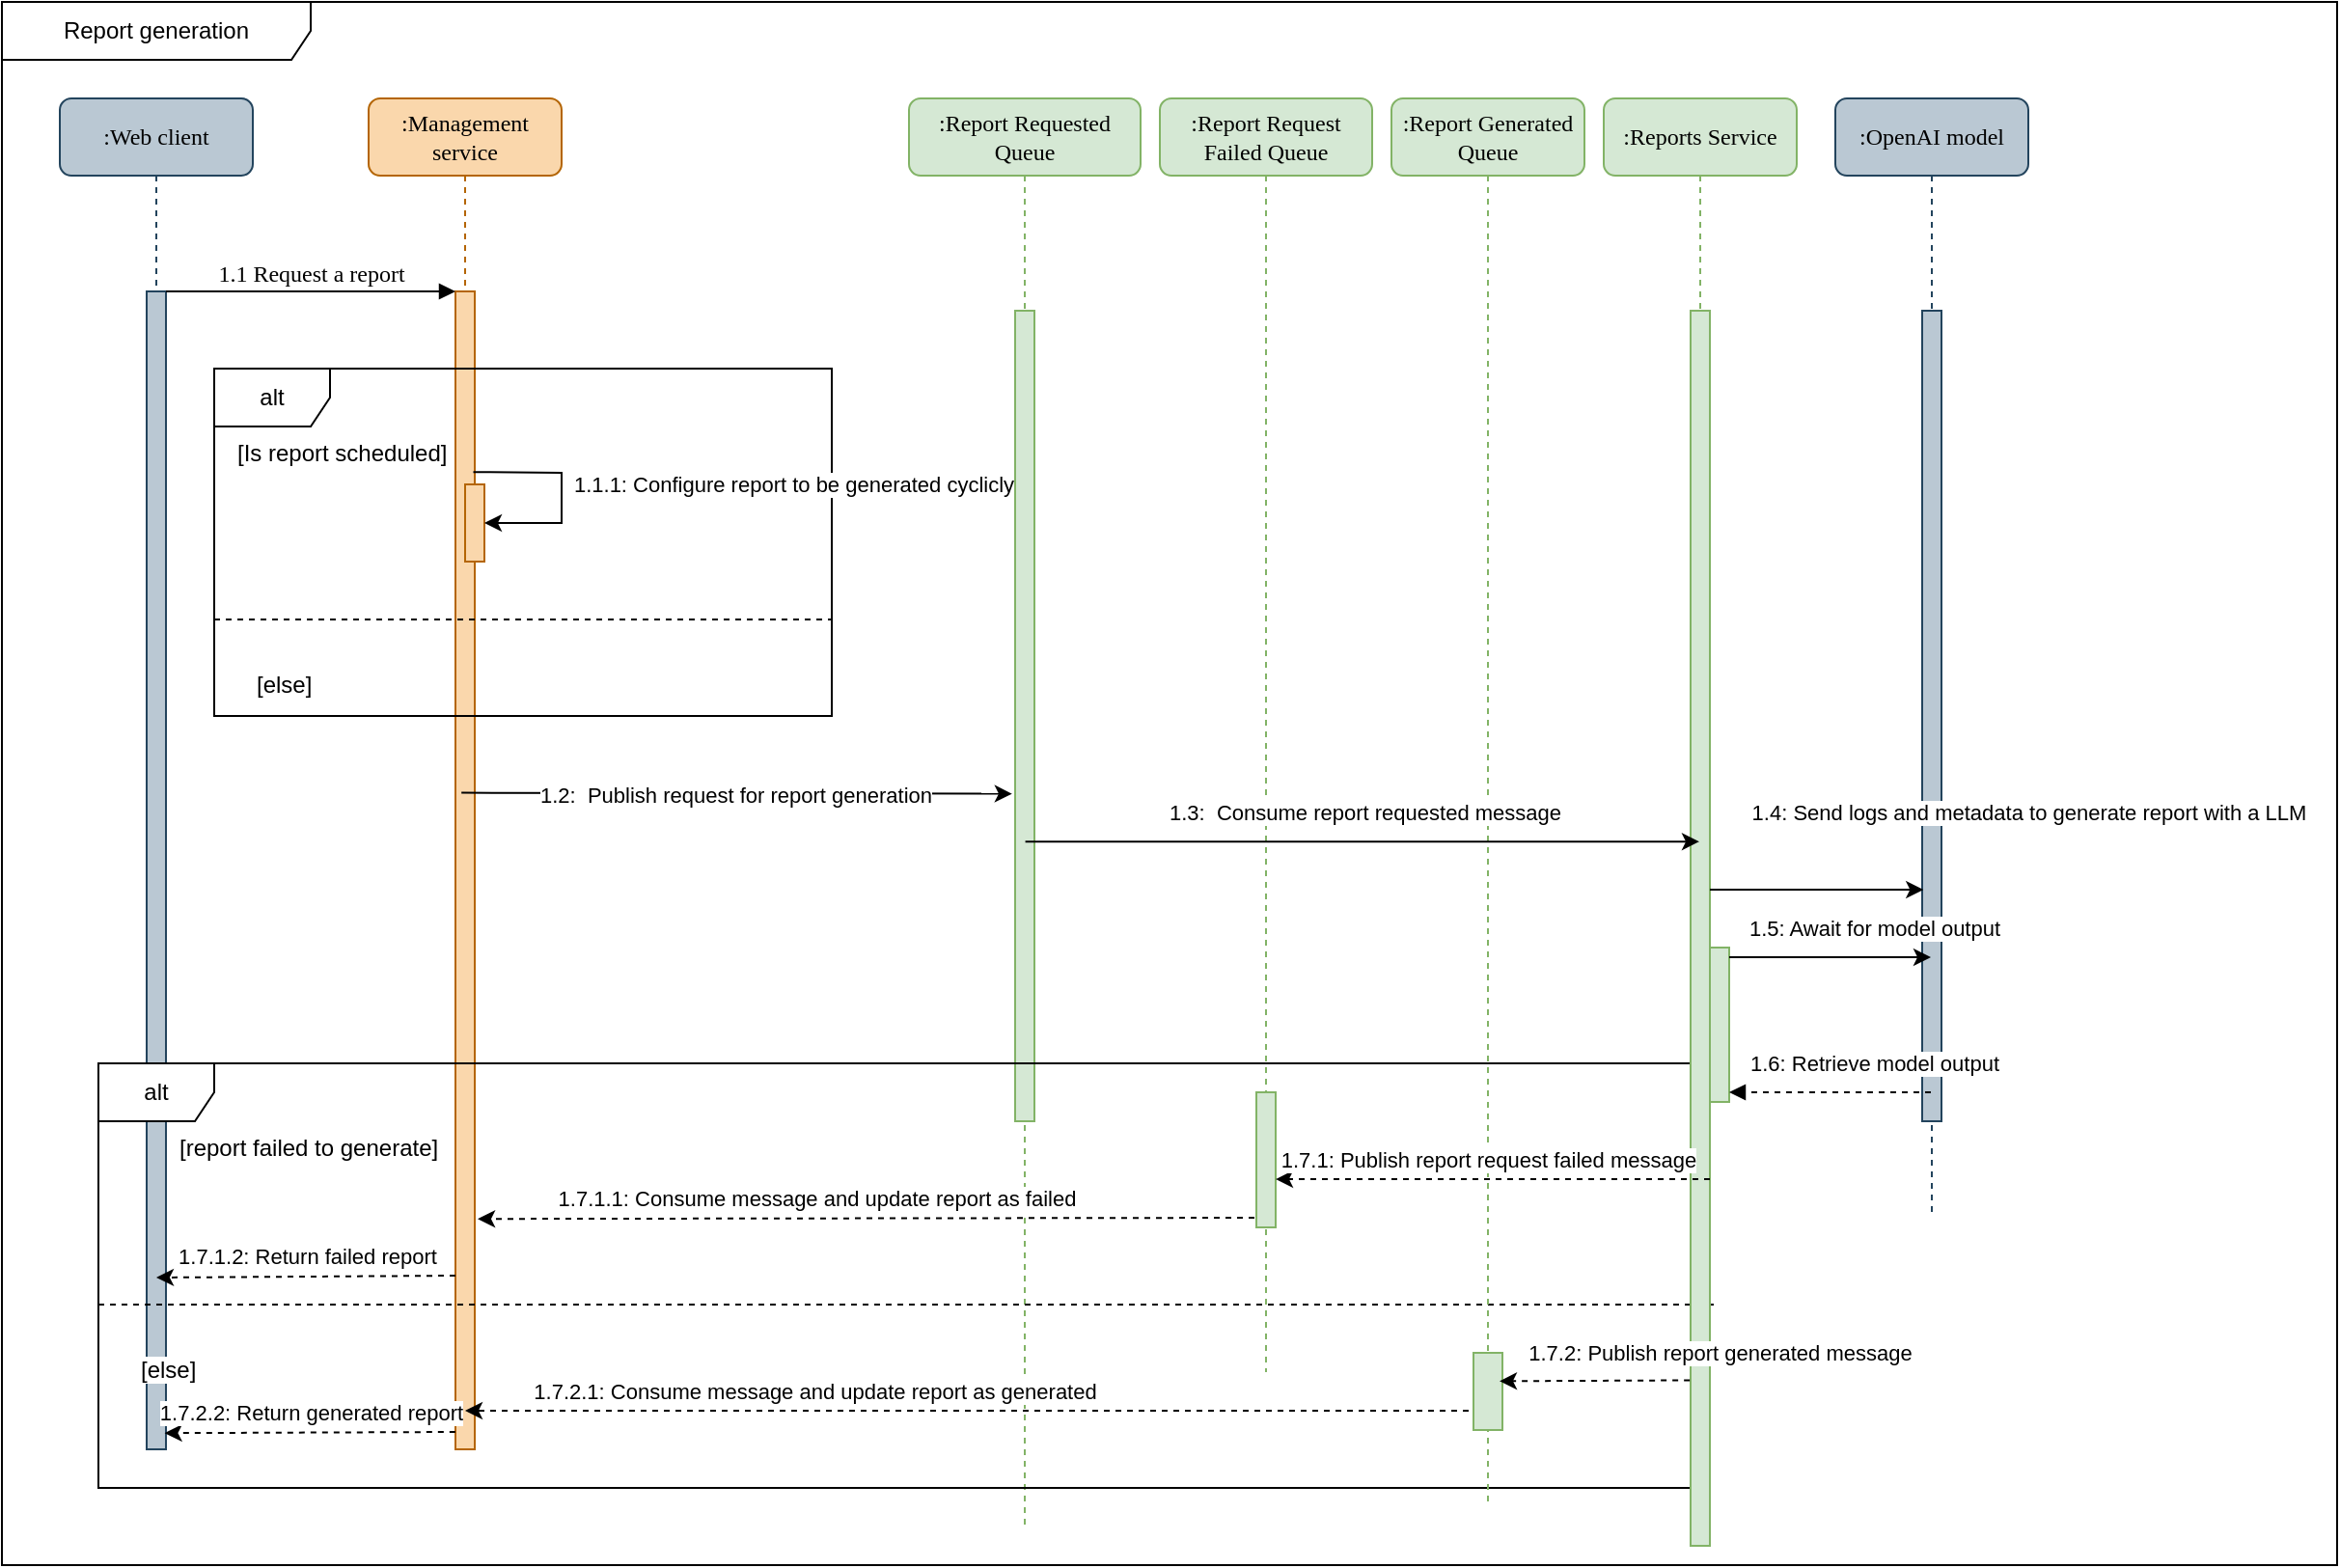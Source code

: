 <mxfile version="24.9.3">
  <diagram name="Page-1" id="13e1069c-82ec-6db2-03f1-153e76fe0fe0">
    <mxGraphModel dx="1490" dy="1566" grid="1" gridSize="10" guides="1" tooltips="1" connect="1" arrows="1" fold="1" page="1" pageScale="1" pageWidth="1100" pageHeight="850" background="none" math="0" shadow="0">
      <root>
        <mxCell id="0" />
        <mxCell id="1" parent="0" />
        <mxCell id="ALFuxbj99j44AXitxbVv-17" value=":OpenAI model" style="shape=umlLifeline;perimeter=lifelinePerimeter;whiteSpace=wrap;html=1;container=1;collapsible=0;recursiveResize=0;outlineConnect=0;rounded=1;shadow=0;comic=0;labelBackgroundColor=none;strokeWidth=1;fontFamily=Verdana;fontSize=12;align=center;fillColor=#bac8d3;strokeColor=#23445d;" vertex="1" parent="1">
          <mxGeometry x="950" y="90" width="100" height="580" as="geometry" />
        </mxCell>
        <mxCell id="ALFuxbj99j44AXitxbVv-18" value="" style="html=1;points=[];perimeter=orthogonalPerimeter;rounded=0;shadow=0;comic=0;labelBackgroundColor=none;strokeWidth=1;fontFamily=Verdana;fontSize=12;align=center;fillColor=#bac8d3;strokeColor=#23445d;" vertex="1" parent="ALFuxbj99j44AXitxbVv-17">
          <mxGeometry x="45" y="110" width="10" height="420" as="geometry" />
        </mxCell>
        <mxCell id="7baba1c4bc27f4b0-2" value=":Management service" style="shape=umlLifeline;perimeter=lifelinePerimeter;whiteSpace=wrap;html=1;container=1;collapsible=0;recursiveResize=0;outlineConnect=0;rounded=1;shadow=0;comic=0;labelBackgroundColor=none;strokeWidth=1;fontFamily=Verdana;fontSize=12;align=center;fillColor=#fad7ac;strokeColor=#b46504;" parent="1" vertex="1">
          <mxGeometry x="190" y="90" width="100" height="700" as="geometry" />
        </mxCell>
        <mxCell id="7baba1c4bc27f4b0-10" value="" style="html=1;points=[];perimeter=orthogonalPerimeter;rounded=0;shadow=0;comic=0;labelBackgroundColor=none;strokeWidth=1;fontFamily=Verdana;fontSize=12;align=center;fillColor=#fad7ac;strokeColor=#b46504;" parent="7baba1c4bc27f4b0-2" vertex="1">
          <mxGeometry x="45" y="100" width="10" height="600" as="geometry" />
        </mxCell>
        <mxCell id="7baba1c4bc27f4b0-3" value=":Report Request Failed Queue" style="shape=umlLifeline;perimeter=lifelinePerimeter;whiteSpace=wrap;html=1;container=1;collapsible=0;recursiveResize=0;outlineConnect=0;rounded=1;shadow=0;comic=0;labelBackgroundColor=none;strokeWidth=1;fontFamily=Verdana;fontSize=12;align=center;fillColor=#d5e8d4;strokeColor=#82b366;" parent="1" vertex="1">
          <mxGeometry x="600" y="90" width="110" height="660" as="geometry" />
        </mxCell>
        <mxCell id="7baba1c4bc27f4b0-8" value=":Web client" style="shape=umlLifeline;perimeter=lifelinePerimeter;whiteSpace=wrap;html=1;container=1;collapsible=0;recursiveResize=0;outlineConnect=0;rounded=1;shadow=0;comic=0;labelBackgroundColor=none;strokeWidth=1;fontFamily=Verdana;fontSize=12;align=center;fillColor=#bac8d3;strokeColor=#23445d;" parent="1" vertex="1">
          <mxGeometry x="30" y="90" width="100" height="700" as="geometry" />
        </mxCell>
        <mxCell id="7baba1c4bc27f4b0-9" value="" style="html=1;points=[];perimeter=orthogonalPerimeter;rounded=0;shadow=0;comic=0;labelBackgroundColor=none;strokeWidth=1;fontFamily=Verdana;fontSize=12;align=center;fillColor=#bac8d3;strokeColor=#23445d;" parent="7baba1c4bc27f4b0-8" vertex="1">
          <mxGeometry x="45" y="100" width="10" height="600" as="geometry" />
        </mxCell>
        <mxCell id="7baba1c4bc27f4b0-11" value="1.1 Request a report" style="html=1;verticalAlign=bottom;endArrow=block;entryX=0;entryY=0;labelBackgroundColor=none;fontFamily=Verdana;fontSize=12;edgeStyle=elbowEdgeStyle;elbow=vertical;" parent="1" source="7baba1c4bc27f4b0-9" target="7baba1c4bc27f4b0-10" edge="1">
          <mxGeometry relative="1" as="geometry">
            <mxPoint x="150" y="200" as="sourcePoint" />
          </mxGeometry>
        </mxCell>
        <mxCell id="ALFuxbj99j44AXitxbVv-1" value="alt" style="shape=umlFrame;whiteSpace=wrap;html=1;pointerEvents=0;recursiveResize=0;container=1;collapsible=0;width=60;height=30;" vertex="1" parent="1">
          <mxGeometry x="110" y="230" width="320" height="180" as="geometry" />
        </mxCell>
        <mxCell id="ALFuxbj99j44AXitxbVv-2" value="[Is report scheduled]" style="text;html=1;" vertex="1" parent="ALFuxbj99j44AXitxbVv-1">
          <mxGeometry width="100" height="20" relative="1" as="geometry">
            <mxPoint x="10" y="30" as="offset" />
          </mxGeometry>
        </mxCell>
        <mxCell id="ALFuxbj99j44AXitxbVv-3" value="[else]" style="line;strokeWidth=1;dashed=1;labelPosition=center;verticalLabelPosition=bottom;align=left;verticalAlign=top;spacingLeft=20;spacingTop=15;html=1;whiteSpace=wrap;" vertex="1" parent="ALFuxbj99j44AXitxbVv-1">
          <mxGeometry y="125" width="320" height="10" as="geometry" />
        </mxCell>
        <mxCell id="ALFuxbj99j44AXitxbVv-4" value="" style="html=1;points=[[0,0,0,0,5],[0,1,0,0,-5],[1,0,0,0,5],[1,1,0,0,-5]];perimeter=orthogonalPerimeter;outlineConnect=0;targetShapes=umlLifeline;portConstraint=eastwest;newEdgeStyle={&quot;curved&quot;:0,&quot;rounded&quot;:0};fillColor=#fad7ac;strokeColor=#b46504;" vertex="1" parent="ALFuxbj99j44AXitxbVv-1">
          <mxGeometry x="130" y="60" width="10" height="40" as="geometry" />
        </mxCell>
        <mxCell id="ALFuxbj99j44AXitxbVv-5" value="" style="endArrow=classic;html=1;rounded=0;exitX=0.924;exitY=0.156;exitDx=0;exitDy=0;exitPerimeter=0;" edge="1" parent="1" source="7baba1c4bc27f4b0-10" target="ALFuxbj99j44AXitxbVv-4">
          <mxGeometry width="50" height="50" relative="1" as="geometry">
            <mxPoint x="340" y="320" as="sourcePoint" />
            <mxPoint x="390" y="270" as="targetPoint" />
            <Array as="points">
              <mxPoint x="290" y="284" />
              <mxPoint x="290" y="310" />
              <mxPoint x="270" y="310" />
            </Array>
          </mxGeometry>
        </mxCell>
        <mxCell id="ALFuxbj99j44AXitxbVv-6" value="1.1.1: Configure report to be generated cyclicly" style="edgeLabel;html=1;align=center;verticalAlign=middle;resizable=0;points=[];" vertex="1" connectable="0" parent="ALFuxbj99j44AXitxbVv-5">
          <mxGeometry x="-0.041" y="3" relative="1" as="geometry">
            <mxPoint x="117" y="-2" as="offset" />
          </mxGeometry>
        </mxCell>
        <mxCell id="ALFuxbj99j44AXitxbVv-7" value="" style="endArrow=classic;html=1;rounded=0;exitX=0.311;exitY=0.433;exitDx=0;exitDy=0;exitPerimeter=0;entryX=-0.159;entryY=0.596;entryDx=0;entryDy=0;entryPerimeter=0;" edge="1" parent="1" source="7baba1c4bc27f4b0-10" target="ALFuxbj99j44AXitxbVv-10">
          <mxGeometry width="50" height="50" relative="1" as="geometry">
            <mxPoint x="310" y="450" as="sourcePoint" />
            <mxPoint x="390" y="300" as="targetPoint" />
          </mxGeometry>
        </mxCell>
        <mxCell id="ALFuxbj99j44AXitxbVv-8" value="1.2:&amp;nbsp; Publish request for report generation" style="edgeLabel;html=1;align=center;verticalAlign=middle;resizable=0;points=[];" vertex="1" connectable="0" parent="ALFuxbj99j44AXitxbVv-7">
          <mxGeometry x="-0.005" y="-1" relative="1" as="geometry">
            <mxPoint as="offset" />
          </mxGeometry>
        </mxCell>
        <mxCell id="ALFuxbj99j44AXitxbVv-9" value=":Report Requested Queue" style="shape=umlLifeline;perimeter=lifelinePerimeter;whiteSpace=wrap;html=1;container=1;collapsible=0;recursiveResize=0;outlineConnect=0;rounded=1;shadow=0;comic=0;labelBackgroundColor=none;strokeWidth=1;fontFamily=Verdana;fontSize=12;align=center;fillColor=#d5e8d4;strokeColor=#82b366;" vertex="1" parent="1">
          <mxGeometry x="470" y="90" width="120" height="740" as="geometry" />
        </mxCell>
        <mxCell id="ALFuxbj99j44AXitxbVv-10" value="" style="html=1;points=[];perimeter=orthogonalPerimeter;rounded=0;shadow=0;comic=0;labelBackgroundColor=none;strokeWidth=1;fontFamily=Verdana;fontSize=12;align=center;fillColor=#d5e8d4;strokeColor=#82b366;" vertex="1" parent="ALFuxbj99j44AXitxbVv-9">
          <mxGeometry x="55" y="110" width="10" height="420" as="geometry" />
        </mxCell>
        <mxCell id="ALFuxbj99j44AXitxbVv-29" value="alt" style="shape=umlFrame;whiteSpace=wrap;html=1;pointerEvents=0;" vertex="1" parent="ALFuxbj99j44AXitxbVv-9">
          <mxGeometry x="-420" y="500" width="825" height="220" as="geometry" />
        </mxCell>
        <mxCell id="7baba1c4bc27f4b0-13" value="" style="html=1;points=[];perimeter=orthogonalPerimeter;rounded=0;shadow=0;comic=0;labelBackgroundColor=none;strokeWidth=1;fontFamily=Verdana;fontSize=12;align=center;fillColor=#d5e8d4;strokeColor=#82b366;" parent="ALFuxbj99j44AXitxbVv-9" vertex="1">
          <mxGeometry x="180" y="515" width="10" height="70" as="geometry" />
        </mxCell>
        <mxCell id="ALFuxbj99j44AXitxbVv-31" value="[report failed to generate]" style="text;html=1;" vertex="1" parent="ALFuxbj99j44AXitxbVv-9">
          <mxGeometry x="-380" y="530" width="100" height="20" as="geometry" />
        </mxCell>
        <mxCell id="ALFuxbj99j44AXitxbVv-30" value="[else]" style="line;strokeWidth=1;dashed=1;labelPosition=center;verticalLabelPosition=bottom;align=left;verticalAlign=top;spacingLeft=20;spacingTop=15;html=1;whiteSpace=wrap;" vertex="1" parent="ALFuxbj99j44AXitxbVv-9">
          <mxGeometry x="-420" y="620" width="840" height="10" as="geometry" />
        </mxCell>
        <mxCell id="ALFuxbj99j44AXitxbVv-38" value="" style="endArrow=classic;html=1;rounded=0;dashed=1;" edge="1" parent="ALFuxbj99j44AXitxbVv-9">
          <mxGeometry width="50" height="50" relative="1" as="geometry">
            <mxPoint x="-235" y="610" as="sourcePoint" />
            <mxPoint x="-390" y="611" as="targetPoint" />
          </mxGeometry>
        </mxCell>
        <mxCell id="ALFuxbj99j44AXitxbVv-39" value="1.7.1.2: Return failed report " style="edgeLabel;html=1;align=center;verticalAlign=middle;resizable=0;points=[];" vertex="1" connectable="0" parent="ALFuxbj99j44AXitxbVv-38">
          <mxGeometry x="0.129" relative="1" as="geometry">
            <mxPoint x="10" y="-11" as="offset" />
          </mxGeometry>
        </mxCell>
        <mxCell id="ALFuxbj99j44AXitxbVv-11" value=":Report Generated Queue" style="shape=umlLifeline;perimeter=lifelinePerimeter;whiteSpace=wrap;html=1;container=1;collapsible=0;recursiveResize=0;outlineConnect=0;rounded=1;shadow=0;comic=0;labelBackgroundColor=none;strokeWidth=1;fontFamily=Verdana;fontSize=12;align=center;fillColor=#d5e8d4;strokeColor=#82b366;" vertex="1" parent="1">
          <mxGeometry x="720" y="90" width="100" height="730" as="geometry" />
        </mxCell>
        <mxCell id="ALFuxbj99j44AXitxbVv-12" value="" style="html=1;points=[];perimeter=orthogonalPerimeter;rounded=0;shadow=0;comic=0;labelBackgroundColor=none;strokeWidth=1;fontFamily=Verdana;fontSize=12;align=center;fillColor=#d5e8d4;strokeColor=#82b366;" vertex="1" parent="ALFuxbj99j44AXitxbVv-11">
          <mxGeometry x="42.5" y="650" width="15" height="40" as="geometry" />
        </mxCell>
        <mxCell id="ALFuxbj99j44AXitxbVv-13" value=":Reports Service" style="shape=umlLifeline;perimeter=lifelinePerimeter;whiteSpace=wrap;html=1;container=1;collapsible=0;recursiveResize=0;outlineConnect=0;rounded=1;shadow=0;comic=0;labelBackgroundColor=none;strokeWidth=1;fontFamily=Verdana;fontSize=12;align=center;fillColor=#d5e8d4;strokeColor=#82b366;" vertex="1" parent="1">
          <mxGeometry x="830" y="90" width="100" height="750" as="geometry" />
        </mxCell>
        <mxCell id="ALFuxbj99j44AXitxbVv-14" value="" style="html=1;points=[];perimeter=orthogonalPerimeter;rounded=0;shadow=0;comic=0;labelBackgroundColor=none;strokeWidth=1;fontFamily=Verdana;fontSize=12;align=center;fillColor=#d5e8d4;strokeColor=#82b366;" vertex="1" parent="ALFuxbj99j44AXitxbVv-13">
          <mxGeometry x="45" y="110" width="10" height="640" as="geometry" />
        </mxCell>
        <mxCell id="ALFuxbj99j44AXitxbVv-19" value="" style="endArrow=classic;html=1;rounded=0;exitX=1.386;exitY=0.778;exitDx=0;exitDy=0;exitPerimeter=0;" edge="1" parent="ALFuxbj99j44AXitxbVv-13">
          <mxGeometry width="50" height="50" relative="1" as="geometry">
            <mxPoint x="55.0" y="410" as="sourcePoint" />
            <mxPoint x="165.64" y="410" as="targetPoint" />
          </mxGeometry>
        </mxCell>
        <mxCell id="ALFuxbj99j44AXitxbVv-20" value="1.4: Send logs and metadata to generate report with a LLM" style="edgeLabel;html=1;align=center;verticalAlign=middle;resizable=0;points=[];" vertex="1" connectable="0" parent="ALFuxbj99j44AXitxbVv-19">
          <mxGeometry x="-0.277" y="2" relative="1" as="geometry">
            <mxPoint x="125" y="-38" as="offset" />
          </mxGeometry>
        </mxCell>
        <mxCell id="ALFuxbj99j44AXitxbVv-21" value="" style="html=1;points=[[0,0,0,0,5],[0,1,0,0,-5],[1,0,0,0,5],[1,1,0,0,-5]];perimeter=orthogonalPerimeter;outlineConnect=0;targetShapes=umlLifeline;portConstraint=eastwest;newEdgeStyle={&quot;curved&quot;:0,&quot;rounded&quot;:0};fillColor=#d5e8d4;strokeColor=#82b366;" vertex="1" parent="ALFuxbj99j44AXitxbVv-13">
          <mxGeometry x="55" y="440" width="10" height="80" as="geometry" />
        </mxCell>
        <mxCell id="ALFuxbj99j44AXitxbVv-33" value="" style="endArrow=classic;html=1;rounded=0;exitX=-0.043;exitY=0.866;exitDx=0;exitDy=0;exitPerimeter=0;entryX=1;entryY=0.643;entryDx=0;entryDy=0;entryPerimeter=0;dashed=1;" edge="1" parent="ALFuxbj99j44AXitxbVv-13" target="7baba1c4bc27f4b0-13">
          <mxGeometry width="50" height="50" relative="1" as="geometry">
            <mxPoint x="55" y="560" as="sourcePoint" />
            <mxPoint x="-50" y="560" as="targetPoint" />
          </mxGeometry>
        </mxCell>
        <mxCell id="ALFuxbj99j44AXitxbVv-34" value="1.7.1: Publish report request failed message" style="edgeLabel;html=1;align=center;verticalAlign=middle;resizable=0;points=[];" vertex="1" connectable="0" parent="ALFuxbj99j44AXitxbVv-33">
          <mxGeometry x="0.105" relative="1" as="geometry">
            <mxPoint x="9" y="-10" as="offset" />
          </mxGeometry>
        </mxCell>
        <mxCell id="ALFuxbj99j44AXitxbVv-15" value="" style="endArrow=classic;html=1;rounded=0;exitX=0.529;exitY=0.655;exitDx=0;exitDy=0;exitPerimeter=0;" edge="1" parent="1" source="ALFuxbj99j44AXitxbVv-10" target="ALFuxbj99j44AXitxbVv-13">
          <mxGeometry width="50" height="50" relative="1" as="geometry">
            <mxPoint x="480" y="460" as="sourcePoint" />
            <mxPoint x="530" y="410" as="targetPoint" />
          </mxGeometry>
        </mxCell>
        <mxCell id="ALFuxbj99j44AXitxbVv-16" value="1.3:&amp;nbsp; Consume report requested message" style="edgeLabel;html=1;align=center;verticalAlign=middle;resizable=0;points=[];" vertex="1" connectable="0" parent="ALFuxbj99j44AXitxbVv-15">
          <mxGeometry x="0.002" y="3" relative="1" as="geometry">
            <mxPoint y="-12" as="offset" />
          </mxGeometry>
        </mxCell>
        <mxCell id="ALFuxbj99j44AXitxbVv-22" value="" style="endArrow=classic;html=1;rounded=0;exitX=1;exitY=0;exitDx=0;exitDy=5;exitPerimeter=0;" edge="1" parent="1" source="ALFuxbj99j44AXitxbVv-21" target="ALFuxbj99j44AXitxbVv-17">
          <mxGeometry width="50" height="50" relative="1" as="geometry">
            <mxPoint x="670" y="420" as="sourcePoint" />
            <mxPoint x="720" y="370" as="targetPoint" />
          </mxGeometry>
        </mxCell>
        <mxCell id="ALFuxbj99j44AXitxbVv-23" value="1.5: Await for model output" style="edgeLabel;html=1;align=center;verticalAlign=middle;resizable=0;points=[];" vertex="1" connectable="0" parent="ALFuxbj99j44AXitxbVv-22">
          <mxGeometry x="-0.143" y="-2" relative="1" as="geometry">
            <mxPoint x="30" y="-17" as="offset" />
          </mxGeometry>
        </mxCell>
        <mxCell id="ALFuxbj99j44AXitxbVv-25" value="" style="endArrow=classic;html=1;rounded=0;exitX=-0.043;exitY=0.866;exitDx=0;exitDy=0;exitPerimeter=0;entryX=0.9;entryY=0.367;entryDx=0;entryDy=0;entryPerimeter=0;dashed=1;" edge="1" parent="1" source="ALFuxbj99j44AXitxbVv-14" target="ALFuxbj99j44AXitxbVv-12">
          <mxGeometry width="50" height="50" relative="1" as="geometry">
            <mxPoint x="600" y="510" as="sourcePoint" />
            <mxPoint x="650" y="460" as="targetPoint" />
          </mxGeometry>
        </mxCell>
        <mxCell id="ALFuxbj99j44AXitxbVv-40" value="1.7.2: Publish report generated message" style="edgeLabel;html=1;align=center;verticalAlign=middle;resizable=0;points=[];" vertex="1" connectable="0" parent="ALFuxbj99j44AXitxbVv-25">
          <mxGeometry x="0.481" relative="1" as="geometry">
            <mxPoint x="88" y="-15" as="offset" />
          </mxGeometry>
        </mxCell>
        <mxCell id="ALFuxbj99j44AXitxbVv-27" value="" style="html=1;verticalAlign=bottom;labelBackgroundColor=none;endArrow=block;endFill=1;dashed=1;rounded=0;entryX=1;entryY=1;entryDx=0;entryDy=-5;entryPerimeter=0;" edge="1" parent="1" source="ALFuxbj99j44AXitxbVv-17" target="ALFuxbj99j44AXitxbVv-21">
          <mxGeometry width="160" relative="1" as="geometry">
            <mxPoint x="540" y="490" as="sourcePoint" />
            <mxPoint x="700" y="490" as="targetPoint" />
          </mxGeometry>
        </mxCell>
        <mxCell id="ALFuxbj99j44AXitxbVv-28" value="1.6: Retrieve model output" style="edgeLabel;html=1;align=center;verticalAlign=middle;resizable=0;points=[];" vertex="1" connectable="0" parent="ALFuxbj99j44AXitxbVv-27">
          <mxGeometry x="-0.151" y="2" relative="1" as="geometry">
            <mxPoint x="15" y="-17" as="offset" />
          </mxGeometry>
        </mxCell>
        <mxCell id="ALFuxbj99j44AXitxbVv-35" value="" style="endArrow=classic;html=1;rounded=0;entryX=1.153;entryY=0.801;entryDx=0;entryDy=0;entryPerimeter=0;dashed=1;" edge="1" parent="1" target="7baba1c4bc27f4b0-10">
          <mxGeometry width="50" height="50" relative="1" as="geometry">
            <mxPoint x="649" y="670" as="sourcePoint" />
            <mxPoint x="560" y="490" as="targetPoint" />
          </mxGeometry>
        </mxCell>
        <mxCell id="ALFuxbj99j44AXitxbVv-36" value="1.7.1.1: Consume message and update report as failed " style="edgeLabel;html=1;align=center;verticalAlign=middle;resizable=0;points=[];" vertex="1" connectable="0" parent="ALFuxbj99j44AXitxbVv-35">
          <mxGeometry x="0.129" relative="1" as="geometry">
            <mxPoint y="-11" as="offset" />
          </mxGeometry>
        </mxCell>
        <mxCell id="ALFuxbj99j44AXitxbVv-41" value="" style="endArrow=classic;html=1;rounded=0;dashed=1;" edge="1" parent="1" target="7baba1c4bc27f4b0-2">
          <mxGeometry width="50" height="50" relative="1" as="geometry">
            <mxPoint x="760" y="770" as="sourcePoint" />
            <mxPoint x="760" y="770" as="targetPoint" />
          </mxGeometry>
        </mxCell>
        <mxCell id="ALFuxbj99j44AXitxbVv-43" value="1.7.2.1: Consume message and update report as generated " style="edgeLabel;html=1;align=center;verticalAlign=middle;resizable=0;points=[];" vertex="1" connectable="0" parent="ALFuxbj99j44AXitxbVv-41">
          <mxGeometry x="0.014" y="-2" relative="1" as="geometry">
            <mxPoint x="-76" y="-8" as="offset" />
          </mxGeometry>
        </mxCell>
        <mxCell id="ALFuxbj99j44AXitxbVv-44" value="" style="endArrow=classic;html=1;rounded=0;entryX=0.93;entryY=0.986;entryDx=0;entryDy=0;entryPerimeter=0;exitX=-0.008;exitY=0.985;exitDx=0;exitDy=0;exitPerimeter=0;dashed=1;" edge="1" parent="1" source="7baba1c4bc27f4b0-10" target="7baba1c4bc27f4b0-9">
          <mxGeometry width="50" height="50" relative="1" as="geometry">
            <mxPoint x="230" y="780" as="sourcePoint" />
            <mxPoint x="300" y="730" as="targetPoint" />
          </mxGeometry>
        </mxCell>
        <mxCell id="ALFuxbj99j44AXitxbVv-45" value="1.7.2.2: Return generated report" style="edgeLabel;html=1;align=center;verticalAlign=middle;resizable=0;points=[];" vertex="1" connectable="0" parent="ALFuxbj99j44AXitxbVv-44">
          <mxGeometry x="-0.063" y="1" relative="1" as="geometry">
            <mxPoint x="-5" y="-12" as="offset" />
          </mxGeometry>
        </mxCell>
        <mxCell id="ALFuxbj99j44AXitxbVv-46" value="Report generation" style="shape=umlFrame;whiteSpace=wrap;html=1;pointerEvents=0;recursiveResize=0;container=1;collapsible=0;width=160;" vertex="1" parent="1">
          <mxGeometry y="40" width="1210" height="810" as="geometry" />
        </mxCell>
      </root>
    </mxGraphModel>
  </diagram>
</mxfile>

